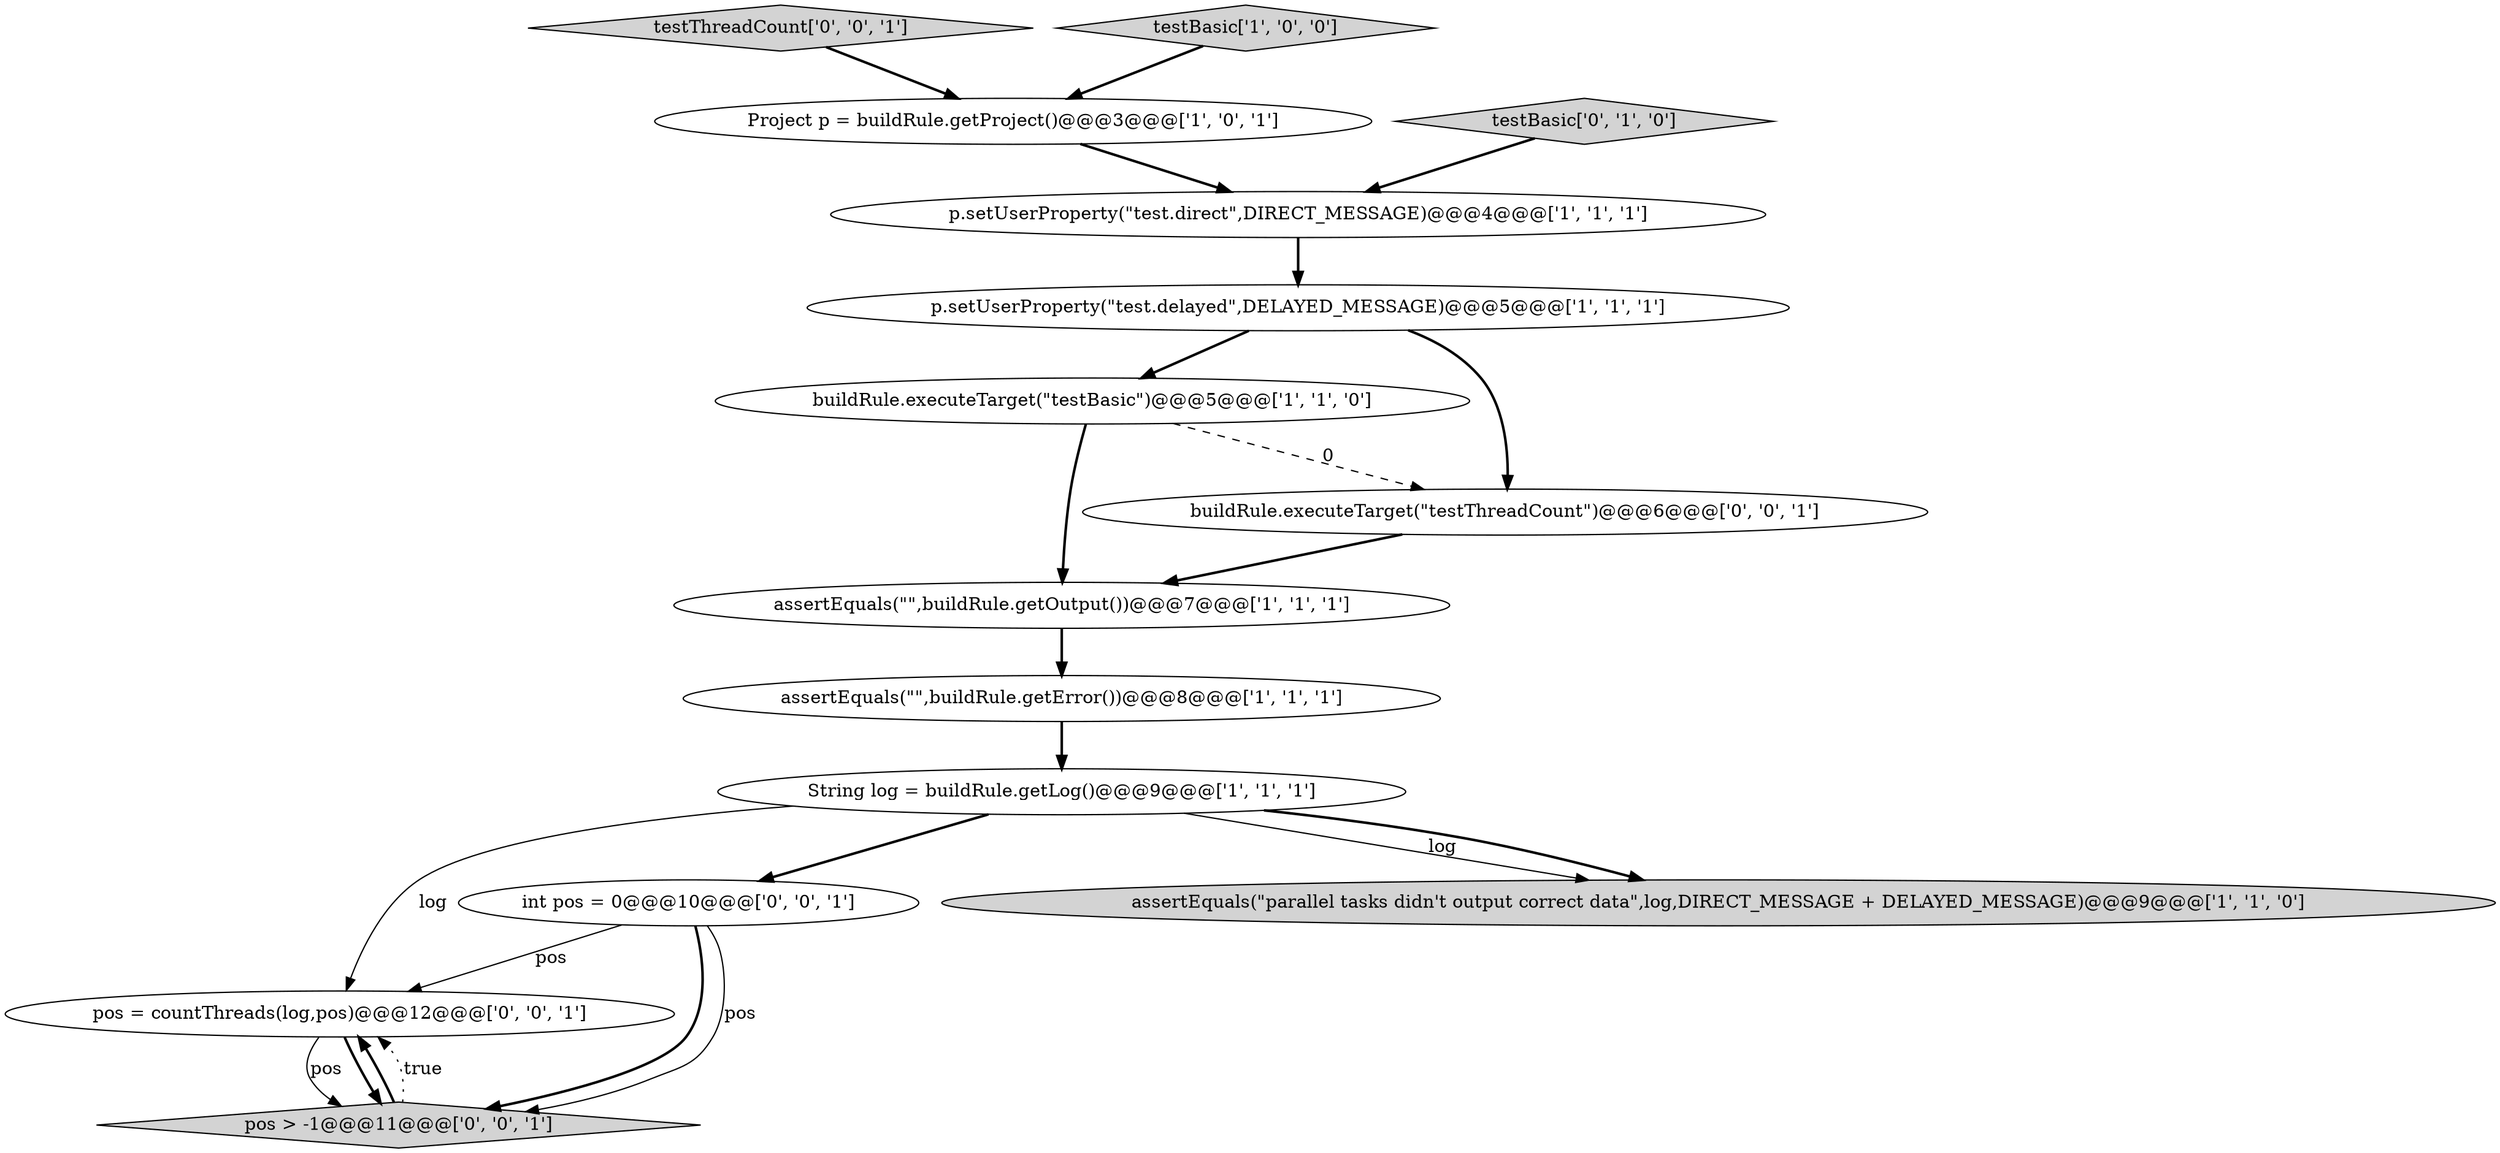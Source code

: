 digraph {
11 [style = filled, label = "testThreadCount['0', '0', '1']", fillcolor = lightgray, shape = diamond image = "AAA0AAABBB3BBB"];
3 [style = filled, label = "p.setUserProperty(\"test.direct\",DIRECT_MESSAGE)@@@4@@@['1', '1', '1']", fillcolor = white, shape = ellipse image = "AAA0AAABBB1BBB"];
5 [style = filled, label = "assertEquals(\"\",buildRule.getError())@@@8@@@['1', '1', '1']", fillcolor = white, shape = ellipse image = "AAA0AAABBB1BBB"];
4 [style = filled, label = "String log = buildRule.getLog()@@@9@@@['1', '1', '1']", fillcolor = white, shape = ellipse image = "AAA0AAABBB1BBB"];
13 [style = filled, label = "pos = countThreads(log,pos)@@@12@@@['0', '0', '1']", fillcolor = white, shape = ellipse image = "AAA0AAABBB3BBB"];
0 [style = filled, label = "p.setUserProperty(\"test.delayed\",DELAYED_MESSAGE)@@@5@@@['1', '1', '1']", fillcolor = white, shape = ellipse image = "AAA0AAABBB1BBB"];
1 [style = filled, label = "buildRule.executeTarget(\"testBasic\")@@@5@@@['1', '1', '0']", fillcolor = white, shape = ellipse image = "AAA0AAABBB1BBB"];
8 [style = filled, label = "Project p = buildRule.getProject()@@@3@@@['1', '0', '1']", fillcolor = white, shape = ellipse image = "AAA0AAABBB1BBB"];
10 [style = filled, label = "int pos = 0@@@10@@@['0', '0', '1']", fillcolor = white, shape = ellipse image = "AAA0AAABBB3BBB"];
14 [style = filled, label = "pos > -1@@@11@@@['0', '0', '1']", fillcolor = lightgray, shape = diamond image = "AAA0AAABBB3BBB"];
12 [style = filled, label = "buildRule.executeTarget(\"testThreadCount\")@@@6@@@['0', '0', '1']", fillcolor = white, shape = ellipse image = "AAA0AAABBB3BBB"];
2 [style = filled, label = "assertEquals(\"\",buildRule.getOutput())@@@7@@@['1', '1', '1']", fillcolor = white, shape = ellipse image = "AAA0AAABBB1BBB"];
9 [style = filled, label = "testBasic['0', '1', '0']", fillcolor = lightgray, shape = diamond image = "AAA0AAABBB2BBB"];
6 [style = filled, label = "assertEquals(\"parallel tasks didn't output correct data\",log,DIRECT_MESSAGE + DELAYED_MESSAGE)@@@9@@@['1', '1', '0']", fillcolor = lightgray, shape = ellipse image = "AAA0AAABBB1BBB"];
7 [style = filled, label = "testBasic['1', '0', '0']", fillcolor = lightgray, shape = diamond image = "AAA0AAABBB1BBB"];
4->10 [style = bold, label=""];
4->6 [style = solid, label="log"];
10->14 [style = bold, label=""];
4->6 [style = bold, label=""];
0->12 [style = bold, label=""];
8->3 [style = bold, label=""];
13->14 [style = solid, label="pos"];
7->8 [style = bold, label=""];
14->13 [style = dotted, label="true"];
3->0 [style = bold, label=""];
4->13 [style = solid, label="log"];
1->12 [style = dashed, label="0"];
12->2 [style = bold, label=""];
10->14 [style = solid, label="pos"];
0->1 [style = bold, label=""];
5->4 [style = bold, label=""];
10->13 [style = solid, label="pos"];
9->3 [style = bold, label=""];
11->8 [style = bold, label=""];
1->2 [style = bold, label=""];
14->13 [style = bold, label=""];
13->14 [style = bold, label=""];
2->5 [style = bold, label=""];
}
